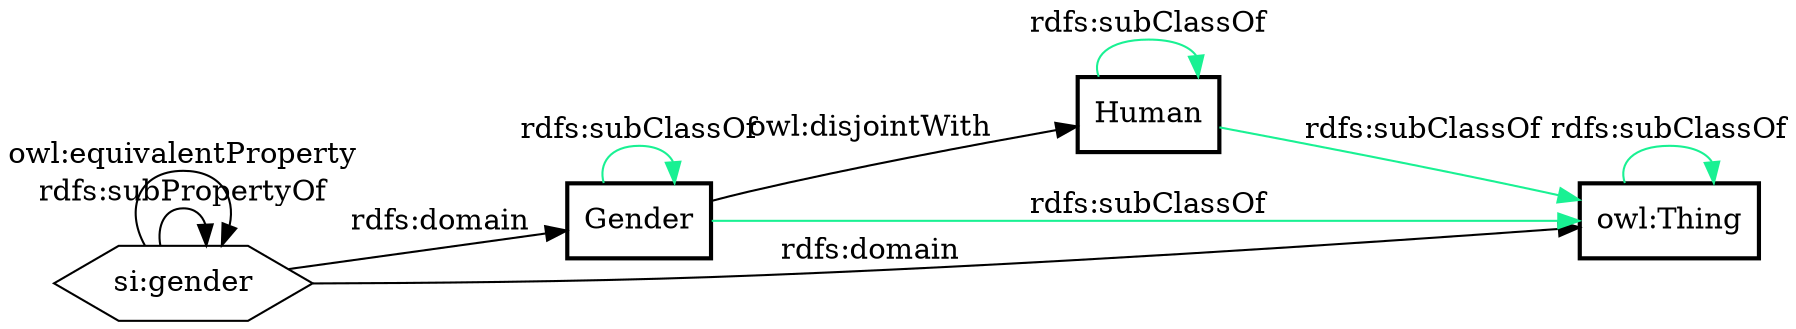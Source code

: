 digraph Konzeptuebersicht {
graph [ rankdir="LR"]
"si:gender"[ URL="http://localhost:8080/KnowWE/Wiki.jsp?page=ForTestingOnly&amp;concept=si:gender"  shape="hexagon" label="si:gender" ];
"si:GenderType"[ URL="http://localhost:8080/KnowWE/Wiki.jsp?page=ForTestingOnly&amp;concept=si:GenderType"  shape="box"  style="bold" label="Gender" ];
"si:Human"[ URL="http://localhost:8080/KnowWE/Wiki.jsp?page=ForTestingOnly&amp;concept=si:Human"  shape="box"  style="bold" label="Human" ];
"owl:Thing"[ URL="http://localhost:8080/KnowWE/Wiki.jsp?page=ForTestingOnly&amp;concept=owl:Thing"  shape="box"  style="bold" label="owl:Thing" ];
"si:gender" -> "si:gender" [ label = "rdfs:subPropertyOf" arrowtail="normal"  color="black"  ];
"si:gender" -> "si:GenderType" [ label = "rdfs:domain" arrowtail="normal"  color="black"  ];
"owl:Thing" -> "owl:Thing" [ label = "rdfs:subClassOf" arrowtail="normal"  color="#19F193"  ];
"si:GenderType" -> "owl:Thing" [ label = "rdfs:subClassOf" arrowtail="normal"  color="#19F193"  ];
"si:GenderType" -> "si:Human" [ label = "owl:disjointWith" arrowtail="normal"  color="black"  ];
"si:Human" -> "owl:Thing" [ label = "rdfs:subClassOf" arrowtail="normal"  color="#19F193"  ];
"si:Human" -> "si:Human" [ label = "rdfs:subClassOf" arrowtail="normal"  color="#19F193"  ];
"si:gender" -> "owl:Thing" [ label = "rdfs:domain" arrowtail="normal"  color="black"  ];
"si:GenderType" -> "si:GenderType" [ label = "rdfs:subClassOf" arrowtail="normal"  color="#19F193"  ];
"si:gender" -> "si:gender" [ label = "owl:equivalentProperty" arrowtail="normal"  color="black"  ];
}